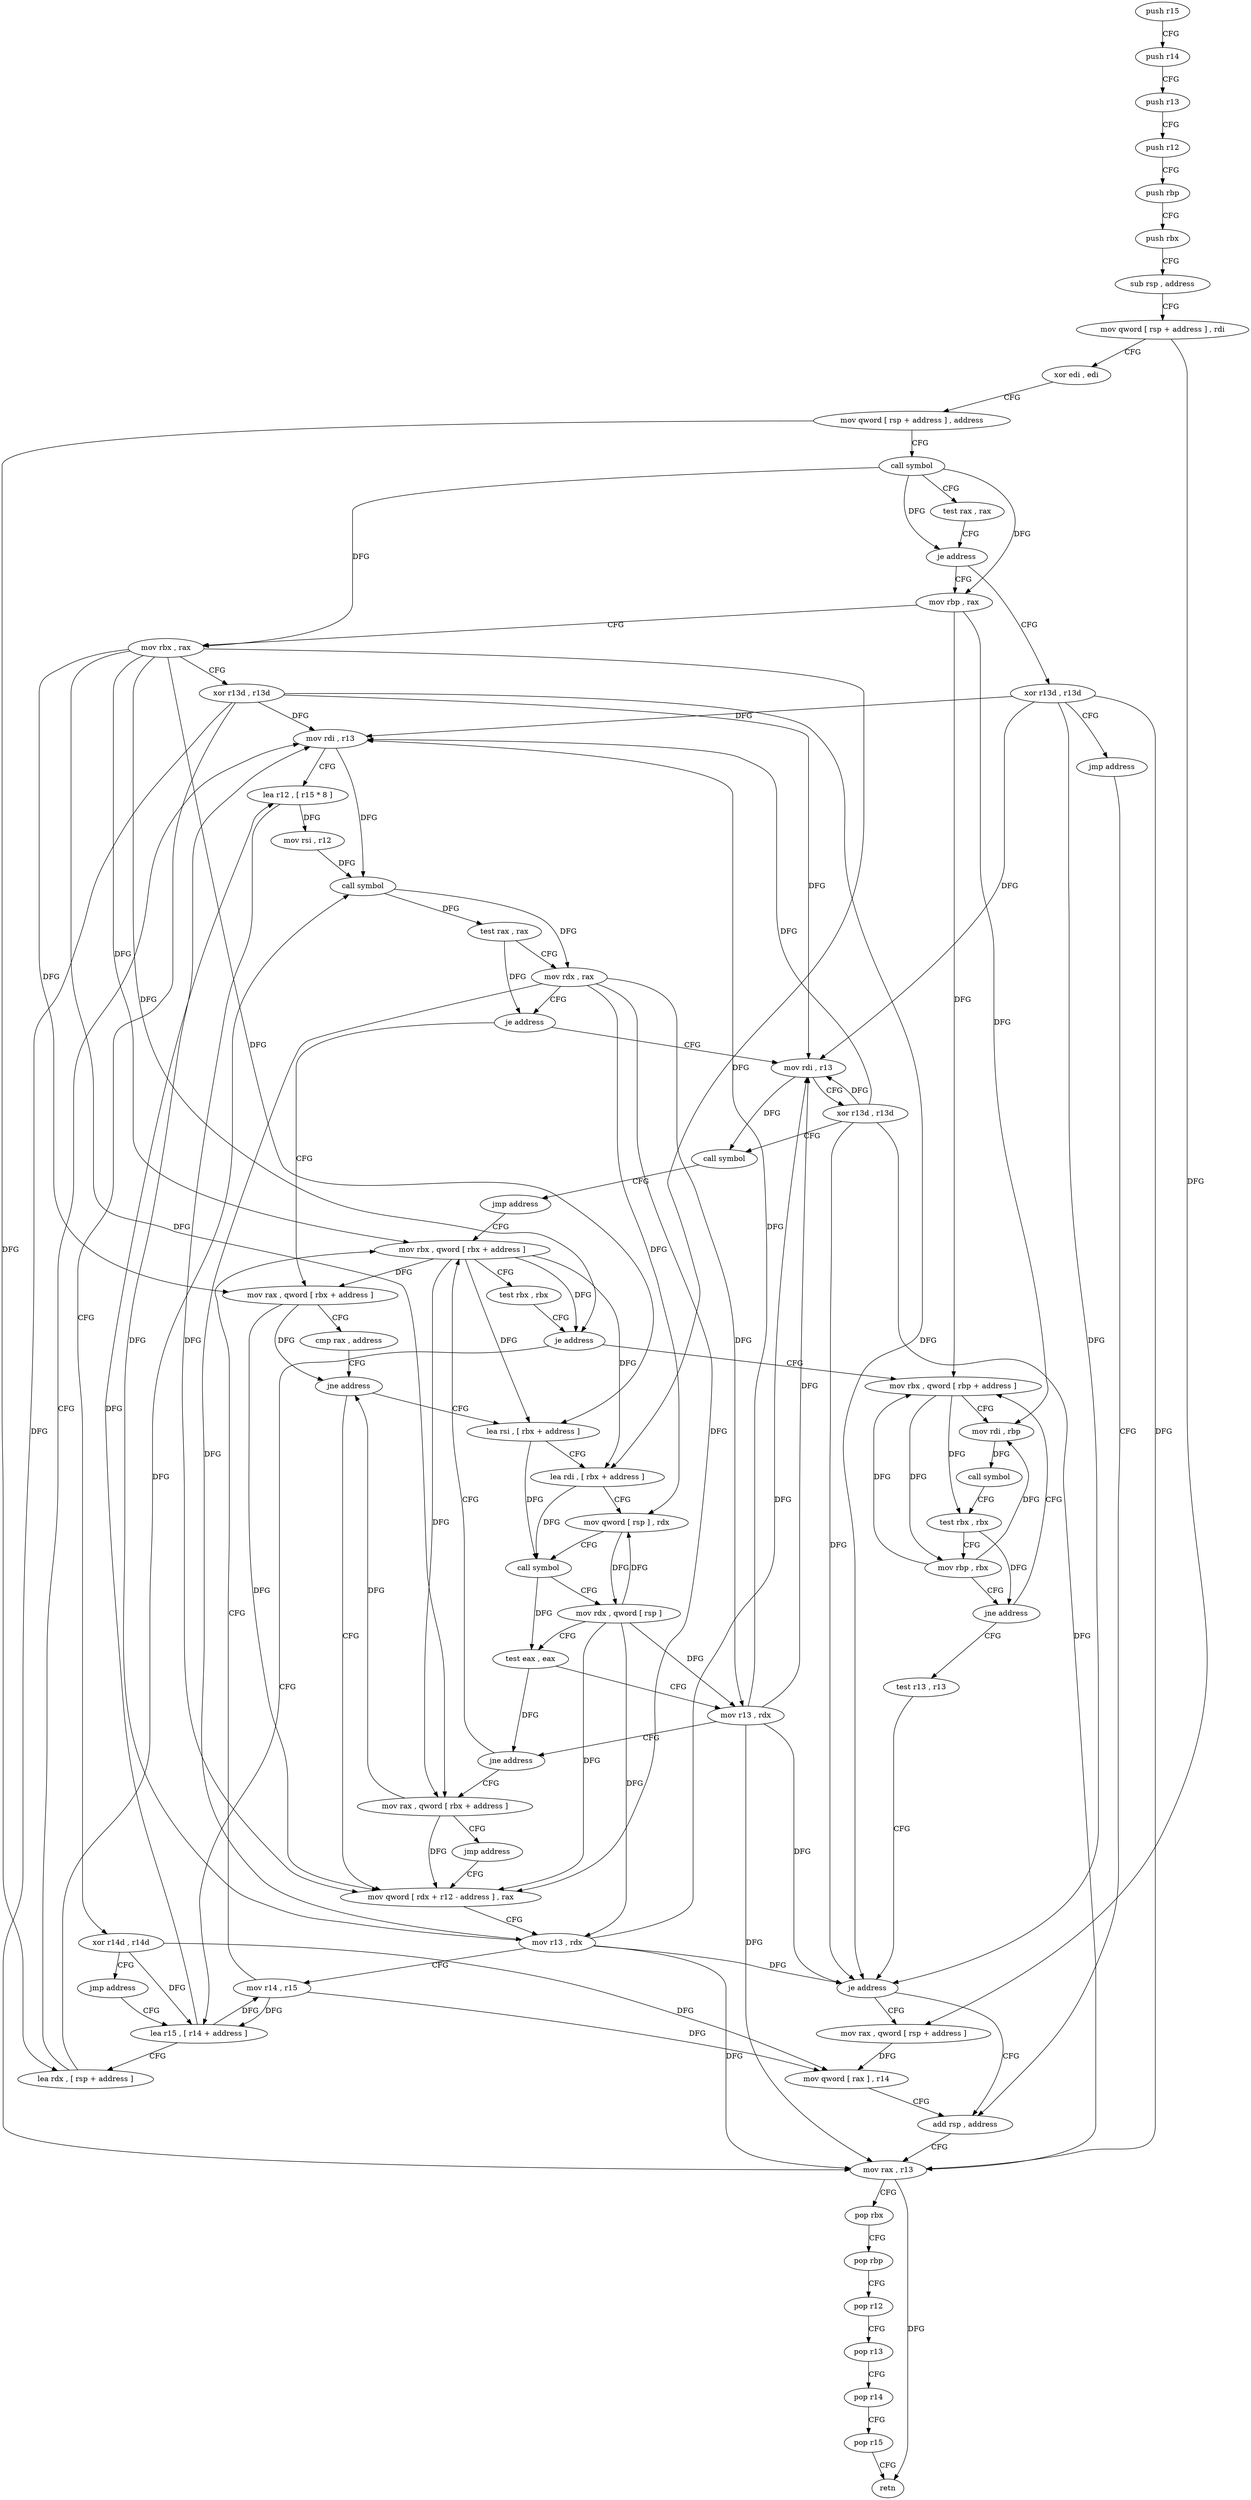 digraph "func" {
"4242640" [label = "push r15" ]
"4242642" [label = "push r14" ]
"4242644" [label = "push r13" ]
"4242646" [label = "push r12" ]
"4242648" [label = "push rbp" ]
"4242649" [label = "push rbx" ]
"4242650" [label = "sub rsp , address" ]
"4242654" [label = "mov qword [ rsp + address ] , rdi" ]
"4242659" [label = "xor edi , edi" ]
"4242661" [label = "mov qword [ rsp + address ] , address" ]
"4242670" [label = "call symbol" ]
"4242675" [label = "test rax , rax" ]
"4242678" [label = "je address" ]
"4242880" [label = "xor r13d , r13d" ]
"4242684" [label = "mov rbp , rax" ]
"4242883" [label = "jmp address" ]
"4242841" [label = "add rsp , address" ]
"4242687" [label = "mov rbx , rax" ]
"4242690" [label = "xor r13d , r13d" ]
"4242693" [label = "xor r14d , r14d" ]
"4242696" [label = "jmp address" ]
"4242724" [label = "lea r15 , [ r14 + address ]" ]
"4242845" [label = "mov rax , r13" ]
"4242848" [label = "pop rbx" ]
"4242849" [label = "pop rbp" ]
"4242850" [label = "pop r12" ]
"4242852" [label = "pop r13" ]
"4242854" [label = "pop r14" ]
"4242856" [label = "pop r15" ]
"4242858" [label = "retn" ]
"4242728" [label = "lea rdx , [ rsp + address ]" ]
"4242733" [label = "mov rdi , r13" ]
"4242736" [label = "lea r12 , [ r15 * 8 ]" ]
"4242744" [label = "mov rsi , r12" ]
"4242747" [label = "call symbol" ]
"4242752" [label = "test rax , rax" ]
"4242755" [label = "mov rdx , rax" ]
"4242758" [label = "je address" ]
"4242864" [label = "mov rdi , r13" ]
"4242760" [label = "mov rax , qword [ rbx + address ]" ]
"4242867" [label = "xor r13d , r13d" ]
"4242870" [label = "call symbol" ]
"4242875" [label = "jmp address" ]
"4242715" [label = "mov rbx , qword [ rbx + address ]" ]
"4242764" [label = "cmp rax , address" ]
"4242768" [label = "jne address" ]
"4242704" [label = "mov qword [ rdx + r12 - address ] , rax" ]
"4242770" [label = "lea rsi , [ rbx + address ]" ]
"4242719" [label = "test rbx , rbx" ]
"4242722" [label = "je address" ]
"4242808" [label = "mov rbx , qword [ rbp + address ]" ]
"4242709" [label = "mov r13 , rdx" ]
"4242712" [label = "mov r14 , r15" ]
"4242774" [label = "lea rdi , [ rbx + address ]" ]
"4242778" [label = "mov qword [ rsp ] , rdx" ]
"4242782" [label = "call symbol" ]
"4242787" [label = "mov rdx , qword [ rsp ]" ]
"4242791" [label = "test eax , eax" ]
"4242793" [label = "mov r13 , rdx" ]
"4242796" [label = "jne address" ]
"4242798" [label = "mov rax , qword [ rbx + address ]" ]
"4242812" [label = "mov rdi , rbp" ]
"4242815" [label = "call symbol" ]
"4242820" [label = "test rbx , rbx" ]
"4242823" [label = "mov rbp , rbx" ]
"4242826" [label = "jne address" ]
"4242828" [label = "test r13 , r13" ]
"4242802" [label = "jmp address" ]
"4242831" [label = "je address" ]
"4242833" [label = "mov rax , qword [ rsp + address ]" ]
"4242838" [label = "mov qword [ rax ] , r14" ]
"4242640" -> "4242642" [ label = "CFG" ]
"4242642" -> "4242644" [ label = "CFG" ]
"4242644" -> "4242646" [ label = "CFG" ]
"4242646" -> "4242648" [ label = "CFG" ]
"4242648" -> "4242649" [ label = "CFG" ]
"4242649" -> "4242650" [ label = "CFG" ]
"4242650" -> "4242654" [ label = "CFG" ]
"4242654" -> "4242659" [ label = "CFG" ]
"4242654" -> "4242833" [ label = "DFG" ]
"4242659" -> "4242661" [ label = "CFG" ]
"4242661" -> "4242670" [ label = "CFG" ]
"4242661" -> "4242728" [ label = "DFG" ]
"4242670" -> "4242675" [ label = "CFG" ]
"4242670" -> "4242678" [ label = "DFG" ]
"4242670" -> "4242684" [ label = "DFG" ]
"4242670" -> "4242687" [ label = "DFG" ]
"4242675" -> "4242678" [ label = "CFG" ]
"4242678" -> "4242880" [ label = "CFG" ]
"4242678" -> "4242684" [ label = "CFG" ]
"4242880" -> "4242883" [ label = "CFG" ]
"4242880" -> "4242845" [ label = "DFG" ]
"4242880" -> "4242733" [ label = "DFG" ]
"4242880" -> "4242864" [ label = "DFG" ]
"4242880" -> "4242831" [ label = "DFG" ]
"4242684" -> "4242687" [ label = "CFG" ]
"4242684" -> "4242808" [ label = "DFG" ]
"4242684" -> "4242812" [ label = "DFG" ]
"4242883" -> "4242841" [ label = "CFG" ]
"4242841" -> "4242845" [ label = "CFG" ]
"4242687" -> "4242690" [ label = "CFG" ]
"4242687" -> "4242760" [ label = "DFG" ]
"4242687" -> "4242715" [ label = "DFG" ]
"4242687" -> "4242722" [ label = "DFG" ]
"4242687" -> "4242770" [ label = "DFG" ]
"4242687" -> "4242774" [ label = "DFG" ]
"4242687" -> "4242798" [ label = "DFG" ]
"4242690" -> "4242693" [ label = "CFG" ]
"4242690" -> "4242845" [ label = "DFG" ]
"4242690" -> "4242733" [ label = "DFG" ]
"4242690" -> "4242864" [ label = "DFG" ]
"4242690" -> "4242831" [ label = "DFG" ]
"4242693" -> "4242696" [ label = "CFG" ]
"4242693" -> "4242724" [ label = "DFG" ]
"4242693" -> "4242838" [ label = "DFG" ]
"4242696" -> "4242724" [ label = "CFG" ]
"4242724" -> "4242728" [ label = "CFG" ]
"4242724" -> "4242736" [ label = "DFG" ]
"4242724" -> "4242712" [ label = "DFG" ]
"4242845" -> "4242848" [ label = "CFG" ]
"4242845" -> "4242858" [ label = "DFG" ]
"4242848" -> "4242849" [ label = "CFG" ]
"4242849" -> "4242850" [ label = "CFG" ]
"4242850" -> "4242852" [ label = "CFG" ]
"4242852" -> "4242854" [ label = "CFG" ]
"4242854" -> "4242856" [ label = "CFG" ]
"4242856" -> "4242858" [ label = "CFG" ]
"4242728" -> "4242733" [ label = "CFG" ]
"4242728" -> "4242747" [ label = "DFG" ]
"4242733" -> "4242736" [ label = "CFG" ]
"4242733" -> "4242747" [ label = "DFG" ]
"4242736" -> "4242744" [ label = "DFG" ]
"4242736" -> "4242704" [ label = "DFG" ]
"4242744" -> "4242747" [ label = "DFG" ]
"4242747" -> "4242752" [ label = "DFG" ]
"4242747" -> "4242755" [ label = "DFG" ]
"4242752" -> "4242755" [ label = "CFG" ]
"4242752" -> "4242758" [ label = "DFG" ]
"4242755" -> "4242758" [ label = "CFG" ]
"4242755" -> "4242704" [ label = "DFG" ]
"4242755" -> "4242709" [ label = "DFG" ]
"4242755" -> "4242778" [ label = "DFG" ]
"4242755" -> "4242793" [ label = "DFG" ]
"4242758" -> "4242864" [ label = "CFG" ]
"4242758" -> "4242760" [ label = "CFG" ]
"4242864" -> "4242867" [ label = "CFG" ]
"4242864" -> "4242870" [ label = "DFG" ]
"4242760" -> "4242764" [ label = "CFG" ]
"4242760" -> "4242768" [ label = "DFG" ]
"4242760" -> "4242704" [ label = "DFG" ]
"4242867" -> "4242870" [ label = "CFG" ]
"4242867" -> "4242845" [ label = "DFG" ]
"4242867" -> "4242733" [ label = "DFG" ]
"4242867" -> "4242864" [ label = "DFG" ]
"4242867" -> "4242831" [ label = "DFG" ]
"4242870" -> "4242875" [ label = "CFG" ]
"4242875" -> "4242715" [ label = "CFG" ]
"4242715" -> "4242719" [ label = "CFG" ]
"4242715" -> "4242760" [ label = "DFG" ]
"4242715" -> "4242722" [ label = "DFG" ]
"4242715" -> "4242770" [ label = "DFG" ]
"4242715" -> "4242774" [ label = "DFG" ]
"4242715" -> "4242798" [ label = "DFG" ]
"4242764" -> "4242768" [ label = "CFG" ]
"4242768" -> "4242704" [ label = "CFG" ]
"4242768" -> "4242770" [ label = "CFG" ]
"4242704" -> "4242709" [ label = "CFG" ]
"4242770" -> "4242774" [ label = "CFG" ]
"4242770" -> "4242782" [ label = "DFG" ]
"4242719" -> "4242722" [ label = "CFG" ]
"4242722" -> "4242808" [ label = "CFG" ]
"4242722" -> "4242724" [ label = "CFG" ]
"4242808" -> "4242812" [ label = "CFG" ]
"4242808" -> "4242820" [ label = "DFG" ]
"4242808" -> "4242823" [ label = "DFG" ]
"4242709" -> "4242712" [ label = "CFG" ]
"4242709" -> "4242845" [ label = "DFG" ]
"4242709" -> "4242733" [ label = "DFG" ]
"4242709" -> "4242864" [ label = "DFG" ]
"4242709" -> "4242831" [ label = "DFG" ]
"4242712" -> "4242715" [ label = "CFG" ]
"4242712" -> "4242724" [ label = "DFG" ]
"4242712" -> "4242838" [ label = "DFG" ]
"4242774" -> "4242778" [ label = "CFG" ]
"4242774" -> "4242782" [ label = "DFG" ]
"4242778" -> "4242782" [ label = "CFG" ]
"4242778" -> "4242787" [ label = "DFG" ]
"4242782" -> "4242787" [ label = "CFG" ]
"4242782" -> "4242791" [ label = "DFG" ]
"4242787" -> "4242791" [ label = "CFG" ]
"4242787" -> "4242709" [ label = "DFG" ]
"4242787" -> "4242778" [ label = "DFG" ]
"4242787" -> "4242704" [ label = "DFG" ]
"4242787" -> "4242793" [ label = "DFG" ]
"4242791" -> "4242793" [ label = "CFG" ]
"4242791" -> "4242796" [ label = "DFG" ]
"4242793" -> "4242796" [ label = "CFG" ]
"4242793" -> "4242845" [ label = "DFG" ]
"4242793" -> "4242733" [ label = "DFG" ]
"4242793" -> "4242864" [ label = "DFG" ]
"4242793" -> "4242831" [ label = "DFG" ]
"4242796" -> "4242715" [ label = "CFG" ]
"4242796" -> "4242798" [ label = "CFG" ]
"4242798" -> "4242802" [ label = "CFG" ]
"4242798" -> "4242768" [ label = "DFG" ]
"4242798" -> "4242704" [ label = "DFG" ]
"4242812" -> "4242815" [ label = "DFG" ]
"4242815" -> "4242820" [ label = "CFG" ]
"4242820" -> "4242823" [ label = "CFG" ]
"4242820" -> "4242826" [ label = "DFG" ]
"4242823" -> "4242826" [ label = "CFG" ]
"4242823" -> "4242808" [ label = "DFG" ]
"4242823" -> "4242812" [ label = "DFG" ]
"4242826" -> "4242808" [ label = "CFG" ]
"4242826" -> "4242828" [ label = "CFG" ]
"4242828" -> "4242831" [ label = "CFG" ]
"4242802" -> "4242704" [ label = "CFG" ]
"4242831" -> "4242841" [ label = "CFG" ]
"4242831" -> "4242833" [ label = "CFG" ]
"4242833" -> "4242838" [ label = "DFG" ]
"4242838" -> "4242841" [ label = "CFG" ]
}
